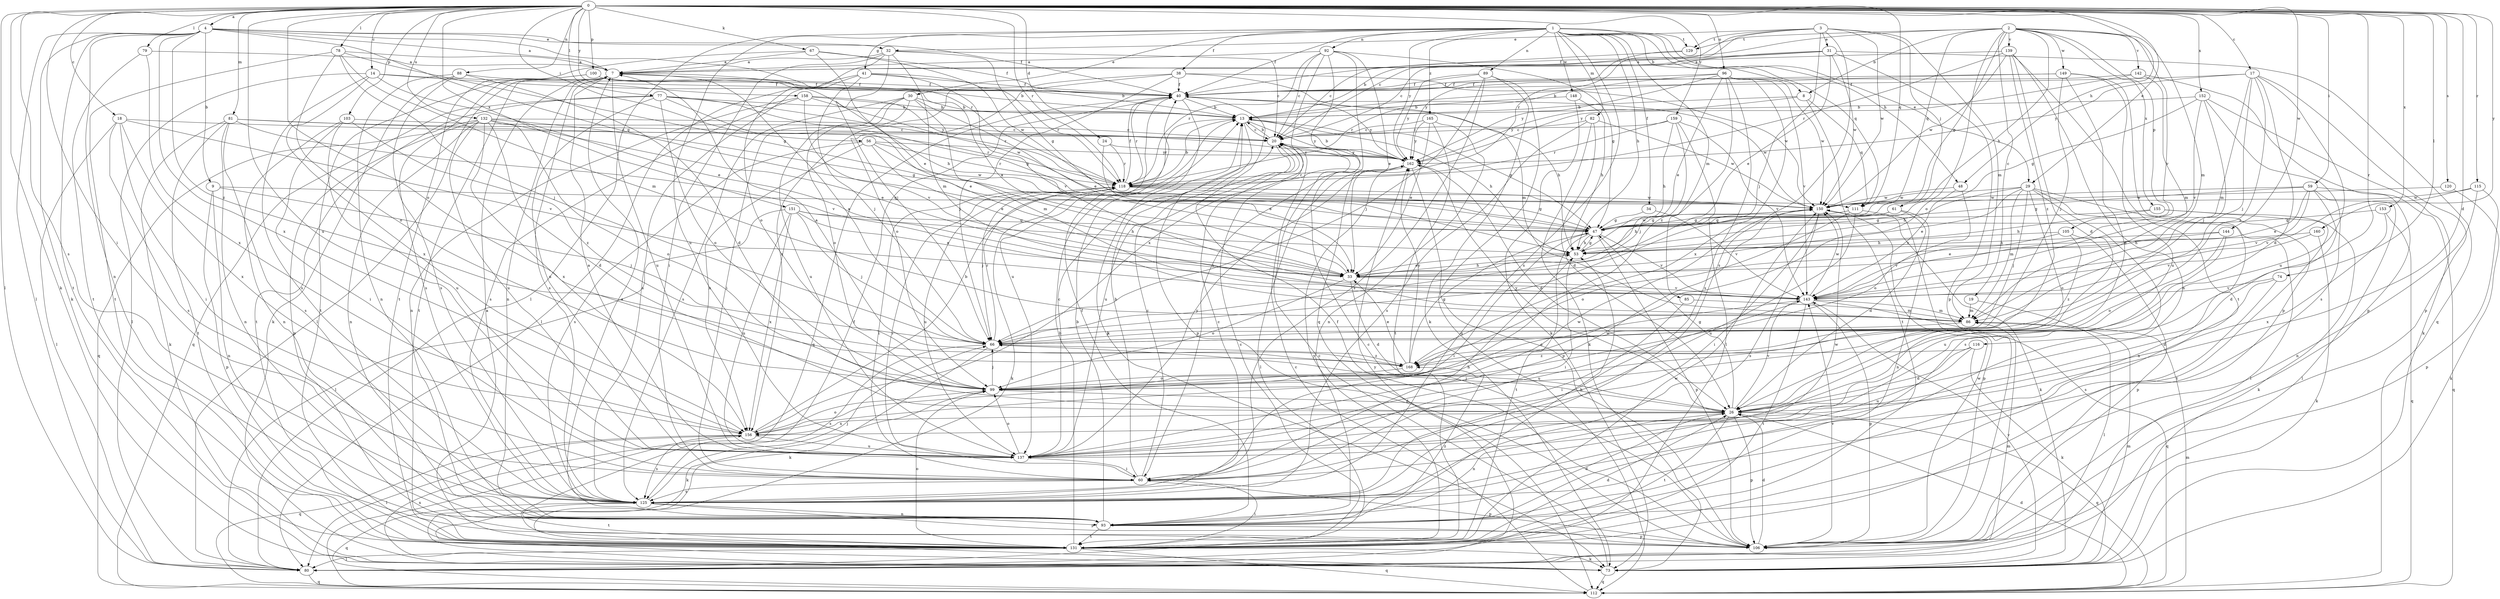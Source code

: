 strict digraph  {
0;
1;
2;
3;
4;
7;
8;
9;
13;
14;
17;
18;
19;
20;
24;
26;
29;
30;
31;
32;
33;
34;
38;
40;
41;
47;
48;
53;
56;
59;
60;
61;
66;
67;
73;
74;
77;
78;
79;
80;
81;
82;
85;
86;
88;
89;
92;
93;
96;
99;
100;
103;
105;
106;
111;
112;
115;
116;
118;
120;
125;
129;
131;
132;
137;
139;
142;
143;
144;
148;
149;
150;
151;
152;
153;
155;
156;
158;
159;
160;
162;
165;
168;
0 -> 4  [label=a];
0 -> 14  [label=c];
0 -> 17  [label=c];
0 -> 18  [label=c];
0 -> 24  [label=d];
0 -> 26  [label=d];
0 -> 29  [label=e];
0 -> 48  [label=h];
0 -> 56  [label=i];
0 -> 59  [label=i];
0 -> 60  [label=i];
0 -> 67  [label=k];
0 -> 73  [label=k];
0 -> 74  [label=l];
0 -> 77  [label=l];
0 -> 78  [label=l];
0 -> 79  [label=l];
0 -> 80  [label=l];
0 -> 81  [label=m];
0 -> 88  [label=n];
0 -> 96  [label=o];
0 -> 99  [label=o];
0 -> 100  [label=p];
0 -> 103  [label=p];
0 -> 111  [label=q];
0 -> 115  [label=r];
0 -> 116  [label=r];
0 -> 118  [label=r];
0 -> 120  [label=s];
0 -> 125  [label=s];
0 -> 132  [label=u];
0 -> 137  [label=u];
0 -> 144  [label=w];
0 -> 151  [label=x];
0 -> 152  [label=x];
0 -> 153  [label=x];
0 -> 158  [label=y];
0 -> 159  [label=y];
0 -> 160  [label=y];
1 -> 8  [label=b];
1 -> 29  [label=e];
1 -> 30  [label=e];
1 -> 34  [label=f];
1 -> 38  [label=f];
1 -> 40  [label=f];
1 -> 41  [label=g];
1 -> 48  [label=h];
1 -> 53  [label=h];
1 -> 80  [label=l];
1 -> 82  [label=m];
1 -> 85  [label=m];
1 -> 89  [label=n];
1 -> 92  [label=n];
1 -> 111  [label=q];
1 -> 125  [label=s];
1 -> 129  [label=t];
1 -> 137  [label=u];
1 -> 148  [label=w];
1 -> 162  [label=y];
1 -> 165  [label=z];
2 -> 8  [label=b];
2 -> 19  [label=c];
2 -> 40  [label=f];
2 -> 47  [label=g];
2 -> 53  [label=h];
2 -> 86  [label=m];
2 -> 99  [label=o];
2 -> 105  [label=p];
2 -> 111  [label=q];
2 -> 129  [label=t];
2 -> 139  [label=v];
2 -> 142  [label=v];
2 -> 143  [label=v];
2 -> 149  [label=w];
2 -> 155  [label=x];
3 -> 20  [label=c];
3 -> 31  [label=e];
3 -> 32  [label=e];
3 -> 61  [label=j];
3 -> 66  [label=j];
3 -> 86  [label=m];
3 -> 118  [label=r];
3 -> 125  [label=s];
3 -> 129  [label=t];
3 -> 150  [label=w];
4 -> 7  [label=a];
4 -> 9  [label=b];
4 -> 32  [label=e];
4 -> 40  [label=f];
4 -> 47  [label=g];
4 -> 73  [label=k];
4 -> 80  [label=l];
4 -> 93  [label=n];
4 -> 118  [label=r];
4 -> 131  [label=t];
4 -> 156  [label=x];
4 -> 168  [label=z];
7 -> 40  [label=f];
7 -> 80  [label=l];
7 -> 93  [label=n];
7 -> 125  [label=s];
7 -> 131  [label=t];
7 -> 137  [label=u];
8 -> 13  [label=b];
8 -> 111  [label=q];
8 -> 131  [label=t];
8 -> 162  [label=y];
9 -> 66  [label=j];
9 -> 93  [label=n];
9 -> 106  [label=p];
9 -> 111  [label=q];
13 -> 20  [label=c];
13 -> 47  [label=g];
13 -> 53  [label=h];
13 -> 106  [label=p];
13 -> 118  [label=r];
13 -> 162  [label=y];
14 -> 13  [label=b];
14 -> 33  [label=e];
14 -> 40  [label=f];
14 -> 80  [label=l];
14 -> 125  [label=s];
14 -> 156  [label=x];
17 -> 26  [label=d];
17 -> 40  [label=f];
17 -> 66  [label=j];
17 -> 86  [label=m];
17 -> 106  [label=p];
17 -> 137  [label=u];
17 -> 162  [label=y];
17 -> 168  [label=z];
18 -> 20  [label=c];
18 -> 60  [label=i];
18 -> 80  [label=l];
18 -> 125  [label=s];
18 -> 143  [label=v];
18 -> 156  [label=x];
19 -> 80  [label=l];
19 -> 86  [label=m];
20 -> 13  [label=b];
20 -> 137  [label=u];
20 -> 162  [label=y];
24 -> 33  [label=e];
24 -> 118  [label=r];
24 -> 162  [label=y];
26 -> 47  [label=g];
26 -> 66  [label=j];
26 -> 93  [label=n];
26 -> 106  [label=p];
26 -> 112  [label=q];
26 -> 131  [label=t];
26 -> 143  [label=v];
26 -> 156  [label=x];
26 -> 162  [label=y];
29 -> 33  [label=e];
29 -> 53  [label=h];
29 -> 66  [label=j];
29 -> 80  [label=l];
29 -> 86  [label=m];
29 -> 93  [label=n];
29 -> 99  [label=o];
29 -> 125  [label=s];
29 -> 150  [label=w];
30 -> 13  [label=b];
30 -> 33  [label=e];
30 -> 60  [label=i];
30 -> 86  [label=m];
30 -> 99  [label=o];
30 -> 125  [label=s];
30 -> 137  [label=u];
31 -> 7  [label=a];
31 -> 13  [label=b];
31 -> 20  [label=c];
31 -> 33  [label=e];
31 -> 106  [label=p];
31 -> 112  [label=q];
31 -> 150  [label=w];
32 -> 7  [label=a];
32 -> 20  [label=c];
32 -> 47  [label=g];
32 -> 60  [label=i];
32 -> 66  [label=j];
32 -> 86  [label=m];
32 -> 99  [label=o];
33 -> 7  [label=a];
33 -> 26  [label=d];
33 -> 53  [label=h];
33 -> 99  [label=o];
33 -> 143  [label=v];
34 -> 47  [label=g];
34 -> 143  [label=v];
38 -> 40  [label=f];
38 -> 66  [label=j];
38 -> 86  [label=m];
38 -> 99  [label=o];
38 -> 150  [label=w];
38 -> 156  [label=x];
40 -> 13  [label=b];
40 -> 53  [label=h];
40 -> 73  [label=k];
40 -> 112  [label=q];
40 -> 118  [label=r];
40 -> 137  [label=u];
40 -> 150  [label=w];
40 -> 162  [label=y];
41 -> 40  [label=f];
41 -> 66  [label=j];
41 -> 80  [label=l];
41 -> 118  [label=r];
41 -> 125  [label=s];
41 -> 143  [label=v];
47 -> 53  [label=h];
47 -> 60  [label=i];
47 -> 106  [label=p];
47 -> 131  [label=t];
47 -> 143  [label=v];
47 -> 150  [label=w];
48 -> 99  [label=o];
48 -> 143  [label=v];
48 -> 150  [label=w];
53 -> 33  [label=e];
53 -> 47  [label=g];
53 -> 60  [label=i];
56 -> 33  [label=e];
56 -> 118  [label=r];
56 -> 125  [label=s];
56 -> 150  [label=w];
56 -> 156  [label=x];
56 -> 162  [label=y];
59 -> 26  [label=d];
59 -> 33  [label=e];
59 -> 47  [label=g];
59 -> 80  [label=l];
59 -> 112  [label=q];
59 -> 143  [label=v];
59 -> 150  [label=w];
60 -> 13  [label=b];
60 -> 20  [label=c];
60 -> 53  [label=h];
60 -> 106  [label=p];
60 -> 118  [label=r];
60 -> 125  [label=s];
60 -> 150  [label=w];
61 -> 26  [label=d];
61 -> 47  [label=g];
61 -> 53  [label=h];
61 -> 93  [label=n];
66 -> 7  [label=a];
66 -> 73  [label=k];
66 -> 118  [label=r];
66 -> 125  [label=s];
66 -> 168  [label=z];
67 -> 7  [label=a];
67 -> 33  [label=e];
67 -> 40  [label=f];
67 -> 131  [label=t];
67 -> 150  [label=w];
73 -> 20  [label=c];
73 -> 86  [label=m];
73 -> 112  [label=q];
73 -> 143  [label=v];
73 -> 156  [label=x];
74 -> 26  [label=d];
74 -> 125  [label=s];
74 -> 143  [label=v];
77 -> 13  [label=b];
77 -> 33  [label=e];
77 -> 47  [label=g];
77 -> 99  [label=o];
77 -> 112  [label=q];
77 -> 118  [label=r];
77 -> 131  [label=t];
77 -> 137  [label=u];
78 -> 7  [label=a];
78 -> 47  [label=g];
78 -> 66  [label=j];
78 -> 86  [label=m];
78 -> 99  [label=o];
78 -> 131  [label=t];
79 -> 7  [label=a];
79 -> 131  [label=t];
79 -> 156  [label=x];
80 -> 86  [label=m];
80 -> 112  [label=q];
80 -> 162  [label=y];
81 -> 20  [label=c];
81 -> 73  [label=k];
81 -> 93  [label=n];
81 -> 118  [label=r];
81 -> 125  [label=s];
81 -> 131  [label=t];
81 -> 143  [label=v];
82 -> 20  [label=c];
82 -> 26  [label=d];
82 -> 73  [label=k];
82 -> 125  [label=s];
82 -> 150  [label=w];
85 -> 60  [label=i];
85 -> 86  [label=m];
86 -> 66  [label=j];
88 -> 26  [label=d];
88 -> 40  [label=f];
88 -> 73  [label=k];
88 -> 93  [label=n];
88 -> 125  [label=s];
89 -> 40  [label=f];
89 -> 66  [label=j];
89 -> 73  [label=k];
89 -> 112  [label=q];
89 -> 125  [label=s];
89 -> 162  [label=y];
92 -> 7  [label=a];
92 -> 20  [label=c];
92 -> 33  [label=e];
92 -> 47  [label=g];
92 -> 60  [label=i];
92 -> 112  [label=q];
92 -> 118  [label=r];
92 -> 156  [label=x];
93 -> 7  [label=a];
93 -> 13  [label=b];
93 -> 26  [label=d];
93 -> 40  [label=f];
93 -> 53  [label=h];
93 -> 106  [label=p];
93 -> 131  [label=t];
93 -> 168  [label=z];
96 -> 33  [label=e];
96 -> 40  [label=f];
96 -> 118  [label=r];
96 -> 125  [label=s];
96 -> 143  [label=v];
96 -> 150  [label=w];
96 -> 156  [label=x];
96 -> 162  [label=y];
96 -> 168  [label=z];
99 -> 26  [label=d];
99 -> 66  [label=j];
99 -> 73  [label=k];
100 -> 13  [label=b];
100 -> 40  [label=f];
100 -> 53  [label=h];
100 -> 125  [label=s];
100 -> 131  [label=t];
103 -> 20  [label=c];
103 -> 60  [label=i];
103 -> 93  [label=n];
103 -> 137  [label=u];
103 -> 168  [label=z];
105 -> 53  [label=h];
105 -> 106  [label=p];
105 -> 143  [label=v];
105 -> 168  [label=z];
106 -> 20  [label=c];
106 -> 26  [label=d];
106 -> 40  [label=f];
106 -> 143  [label=v];
106 -> 150  [label=w];
111 -> 47  [label=g];
111 -> 99  [label=o];
111 -> 106  [label=p];
111 -> 137  [label=u];
112 -> 20  [label=c];
112 -> 26  [label=d];
112 -> 86  [label=m];
115 -> 93  [label=n];
115 -> 106  [label=p];
115 -> 143  [label=v];
115 -> 150  [label=w];
116 -> 26  [label=d];
116 -> 73  [label=k];
116 -> 137  [label=u];
116 -> 168  [label=z];
118 -> 13  [label=b];
118 -> 40  [label=f];
118 -> 47  [label=g];
118 -> 60  [label=i];
118 -> 66  [label=j];
118 -> 73  [label=k];
118 -> 137  [label=u];
118 -> 150  [label=w];
120 -> 73  [label=k];
120 -> 150  [label=w];
125 -> 20  [label=c];
125 -> 66  [label=j];
125 -> 93  [label=n];
125 -> 106  [label=p];
125 -> 112  [label=q];
125 -> 131  [label=t];
129 -> 20  [label=c];
129 -> 162  [label=y];
131 -> 7  [label=a];
131 -> 13  [label=b];
131 -> 20  [label=c];
131 -> 26  [label=d];
131 -> 40  [label=f];
131 -> 60  [label=i];
131 -> 73  [label=k];
131 -> 80  [label=l];
131 -> 99  [label=o];
131 -> 112  [label=q];
131 -> 150  [label=w];
131 -> 162  [label=y];
132 -> 20  [label=c];
132 -> 26  [label=d];
132 -> 33  [label=e];
132 -> 47  [label=g];
132 -> 93  [label=n];
132 -> 99  [label=o];
132 -> 106  [label=p];
132 -> 112  [label=q];
132 -> 137  [label=u];
132 -> 156  [label=x];
137 -> 7  [label=a];
137 -> 20  [label=c];
137 -> 60  [label=i];
137 -> 99  [label=o];
137 -> 150  [label=w];
137 -> 162  [label=y];
139 -> 7  [label=a];
139 -> 26  [label=d];
139 -> 93  [label=n];
139 -> 118  [label=r];
139 -> 131  [label=t];
139 -> 150  [label=w];
139 -> 168  [label=z];
142 -> 40  [label=f];
142 -> 86  [label=m];
142 -> 106  [label=p];
142 -> 162  [label=y];
143 -> 86  [label=m];
143 -> 99  [label=o];
143 -> 106  [label=p];
143 -> 112  [label=q];
143 -> 131  [label=t];
143 -> 137  [label=u];
143 -> 150  [label=w];
144 -> 33  [label=e];
144 -> 53  [label=h];
144 -> 99  [label=o];
144 -> 137  [label=u];
148 -> 13  [label=b];
148 -> 53  [label=h];
148 -> 73  [label=k];
149 -> 13  [label=b];
149 -> 26  [label=d];
149 -> 40  [label=f];
149 -> 66  [label=j];
149 -> 106  [label=p];
149 -> 137  [label=u];
150 -> 47  [label=g];
150 -> 60  [label=i];
150 -> 73  [label=k];
150 -> 125  [label=s];
151 -> 33  [label=e];
151 -> 47  [label=g];
151 -> 53  [label=h];
151 -> 66  [label=j];
151 -> 80  [label=l];
151 -> 137  [label=u];
151 -> 156  [label=x];
152 -> 13  [label=b];
152 -> 47  [label=g];
152 -> 66  [label=j];
152 -> 73  [label=k];
152 -> 125  [label=s];
152 -> 143  [label=v];
153 -> 47  [label=g];
153 -> 112  [label=q];
153 -> 156  [label=x];
155 -> 47  [label=g];
155 -> 53  [label=h];
155 -> 73  [label=k];
155 -> 131  [label=t];
156 -> 13  [label=b];
156 -> 80  [label=l];
156 -> 99  [label=o];
156 -> 112  [label=q];
156 -> 125  [label=s];
156 -> 137  [label=u];
156 -> 150  [label=w];
158 -> 13  [label=b];
158 -> 93  [label=n];
158 -> 125  [label=s];
158 -> 143  [label=v];
158 -> 150  [label=w];
158 -> 162  [label=y];
159 -> 20  [label=c];
159 -> 53  [label=h];
159 -> 66  [label=j];
159 -> 80  [label=l];
159 -> 118  [label=r];
159 -> 143  [label=v];
160 -> 53  [label=h];
160 -> 73  [label=k];
160 -> 143  [label=v];
162 -> 13  [label=b];
162 -> 26  [label=d];
162 -> 80  [label=l];
162 -> 106  [label=p];
162 -> 118  [label=r];
165 -> 20  [label=c];
165 -> 33  [label=e];
165 -> 93  [label=n];
165 -> 131  [label=t];
165 -> 162  [label=y];
168 -> 7  [label=a];
168 -> 33  [label=e];
168 -> 47  [label=g];
168 -> 99  [label=o];
168 -> 162  [label=y];
}
